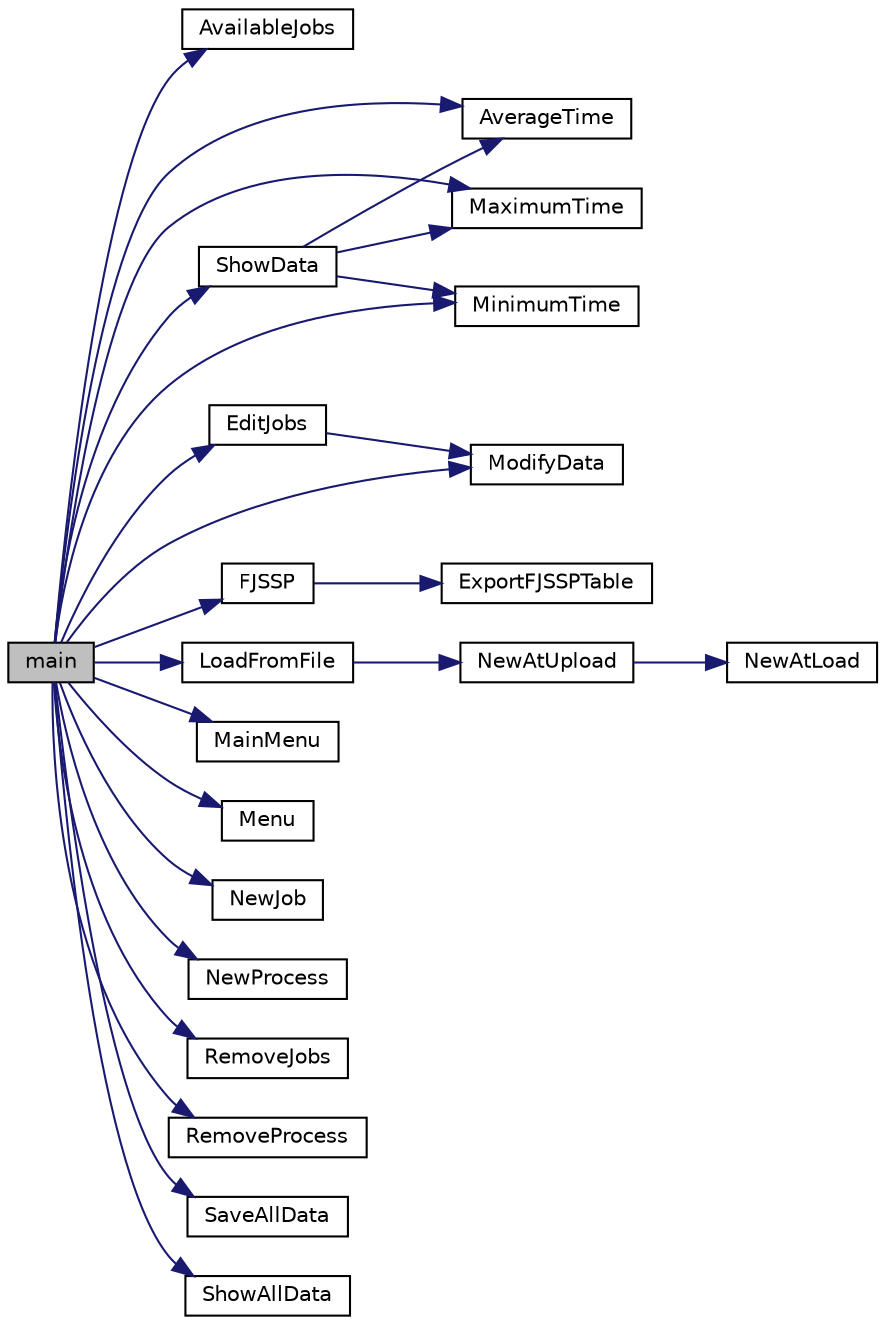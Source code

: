 digraph "main"
{
 // LATEX_PDF_SIZE
  edge [fontname="Helvetica",fontsize="10",labelfontname="Helvetica",labelfontsize="10"];
  node [fontname="Helvetica",fontsize="10",shape=record];
  rankdir="LR";
  Node1 [label="main",height=0.2,width=0.4,color="black", fillcolor="grey75", style="filled", fontcolor="black",tooltip=" "];
  Node1 -> Node2 [color="midnightblue",fontsize="10",style="solid",fontname="Helvetica"];
  Node2 [label="AvailableJobs",height=0.2,width=0.4,color="black", fillcolor="white", style="filled",URL="$functions_8c.html#a96cfabd64251e5b05ab87f08c10726d8",tooltip=" "];
  Node1 -> Node3 [color="midnightblue",fontsize="10",style="solid",fontname="Helvetica"];
  Node3 [label="AverageTime",height=0.2,width=0.4,color="black", fillcolor="white", style="filled",URL="$functions_8c.html#a42330b50d2c3fd639d8b3f2673f41272",tooltip=" "];
  Node1 -> Node4 [color="midnightblue",fontsize="10",style="solid",fontname="Helvetica"];
  Node4 [label="EditJobs",height=0.2,width=0.4,color="black", fillcolor="white", style="filled",URL="$functions_8c.html#ac929c33cd7eed8e0da92005961032971",tooltip=" "];
  Node4 -> Node5 [color="midnightblue",fontsize="10",style="solid",fontname="Helvetica"];
  Node5 [label="ModifyData",height=0.2,width=0.4,color="black", fillcolor="white", style="filled",URL="$functions_8c.html#ad3baa3f72bacc5f7b518a365cf0cc8af",tooltip=" "];
  Node1 -> Node6 [color="midnightblue",fontsize="10",style="solid",fontname="Helvetica"];
  Node6 [label="FJSSP",height=0.2,width=0.4,color="black", fillcolor="white", style="filled",URL="$functions_8c.html#a024737ce7d1698c37f533d8d7a2608fd",tooltip=" "];
  Node6 -> Node7 [color="midnightblue",fontsize="10",style="solid",fontname="Helvetica"];
  Node7 [label="ExportFJSSPTable",height=0.2,width=0.4,color="black", fillcolor="white", style="filled",URL="$functions_8c.html#a49073be9014ce8ccec2f8d2c12ffacff",tooltip=" "];
  Node1 -> Node8 [color="midnightblue",fontsize="10",style="solid",fontname="Helvetica"];
  Node8 [label="LoadFromFile",height=0.2,width=0.4,color="black", fillcolor="white", style="filled",URL="$functions_8c.html#a1eef11b269b69615e40669085f8ad911",tooltip=" "];
  Node8 -> Node9 [color="midnightblue",fontsize="10",style="solid",fontname="Helvetica"];
  Node9 [label="NewAtUpload",height=0.2,width=0.4,color="black", fillcolor="white", style="filled",URL="$functions_8c.html#a68ea2d93da0f56b8e06b486ee4ecbd16",tooltip=" "];
  Node9 -> Node10 [color="midnightblue",fontsize="10",style="solid",fontname="Helvetica"];
  Node10 [label="NewAtLoad",height=0.2,width=0.4,color="black", fillcolor="white", style="filled",URL="$functions_8c.html#a59948889ed22035ee5814b516f7a5591",tooltip=" "];
  Node1 -> Node11 [color="midnightblue",fontsize="10",style="solid",fontname="Helvetica"];
  Node11 [label="MainMenu",height=0.2,width=0.4,color="black", fillcolor="white", style="filled",URL="$user_8c.html#abfec54f3fce9d600e2e7ea0461fdd82a",tooltip=" "];
  Node1 -> Node12 [color="midnightblue",fontsize="10",style="solid",fontname="Helvetica"];
  Node12 [label="MaximumTime",height=0.2,width=0.4,color="black", fillcolor="white", style="filled",URL="$functions_8c.html#ad74708d35bf2c07bd0143f4da7a92095",tooltip=" "];
  Node1 -> Node13 [color="midnightblue",fontsize="10",style="solid",fontname="Helvetica"];
  Node13 [label="Menu",height=0.2,width=0.4,color="black", fillcolor="white", style="filled",URL="$user_8c.html#a6b0067666ba7d74453f3a3c2c61d84a6",tooltip=" "];
  Node1 -> Node14 [color="midnightblue",fontsize="10",style="solid",fontname="Helvetica"];
  Node14 [label="MinimumTime",height=0.2,width=0.4,color="black", fillcolor="white", style="filled",URL="$functions_8c.html#a4e294d8a4d2cebb15b07ffd666be17ae",tooltip=" "];
  Node1 -> Node5 [color="midnightblue",fontsize="10",style="solid",fontname="Helvetica"];
  Node1 -> Node15 [color="midnightblue",fontsize="10",style="solid",fontname="Helvetica"];
  Node15 [label="NewJob",height=0.2,width=0.4,color="black", fillcolor="white", style="filled",URL="$functions_8c.html#ac9cadd2e959e8c82e332f4cea7d239f2",tooltip=" "];
  Node1 -> Node16 [color="midnightblue",fontsize="10",style="solid",fontname="Helvetica"];
  Node16 [label="NewProcess",height=0.2,width=0.4,color="black", fillcolor="white", style="filled",URL="$functions_8c.html#a675bcce75d77d9fef5ac2307ef63993f",tooltip=" "];
  Node1 -> Node17 [color="midnightblue",fontsize="10",style="solid",fontname="Helvetica"];
  Node17 [label="RemoveJobs",height=0.2,width=0.4,color="black", fillcolor="white", style="filled",URL="$functions_8c.html#a43a6bbb10602df5f9bafe6a4c66515a2",tooltip=" "];
  Node1 -> Node18 [color="midnightblue",fontsize="10",style="solid",fontname="Helvetica"];
  Node18 [label="RemoveProcess",height=0.2,width=0.4,color="black", fillcolor="white", style="filled",URL="$functions_8c.html#a98f0858cae5935c9138d4a36d5bc1bd2",tooltip=" "];
  Node1 -> Node19 [color="midnightblue",fontsize="10",style="solid",fontname="Helvetica"];
  Node19 [label="SaveAllData",height=0.2,width=0.4,color="black", fillcolor="white", style="filled",URL="$functions_8c.html#a7592560b72b03046bf4484f2e66e6d3b",tooltip=" "];
  Node1 -> Node20 [color="midnightblue",fontsize="10",style="solid",fontname="Helvetica"];
  Node20 [label="ShowAllData",height=0.2,width=0.4,color="black", fillcolor="white", style="filled",URL="$functions_8c.html#a453689d882b2d2278d0a26975ddf2aa0",tooltip=" "];
  Node1 -> Node21 [color="midnightblue",fontsize="10",style="solid",fontname="Helvetica"];
  Node21 [label="ShowData",height=0.2,width=0.4,color="black", fillcolor="white", style="filled",URL="$functions_8c.html#a08b2c9a6b7753cb5ab28a6a96e391cb7",tooltip=" "];
  Node21 -> Node3 [color="midnightblue",fontsize="10",style="solid",fontname="Helvetica"];
  Node21 -> Node12 [color="midnightblue",fontsize="10",style="solid",fontname="Helvetica"];
  Node21 -> Node14 [color="midnightblue",fontsize="10",style="solid",fontname="Helvetica"];
}
